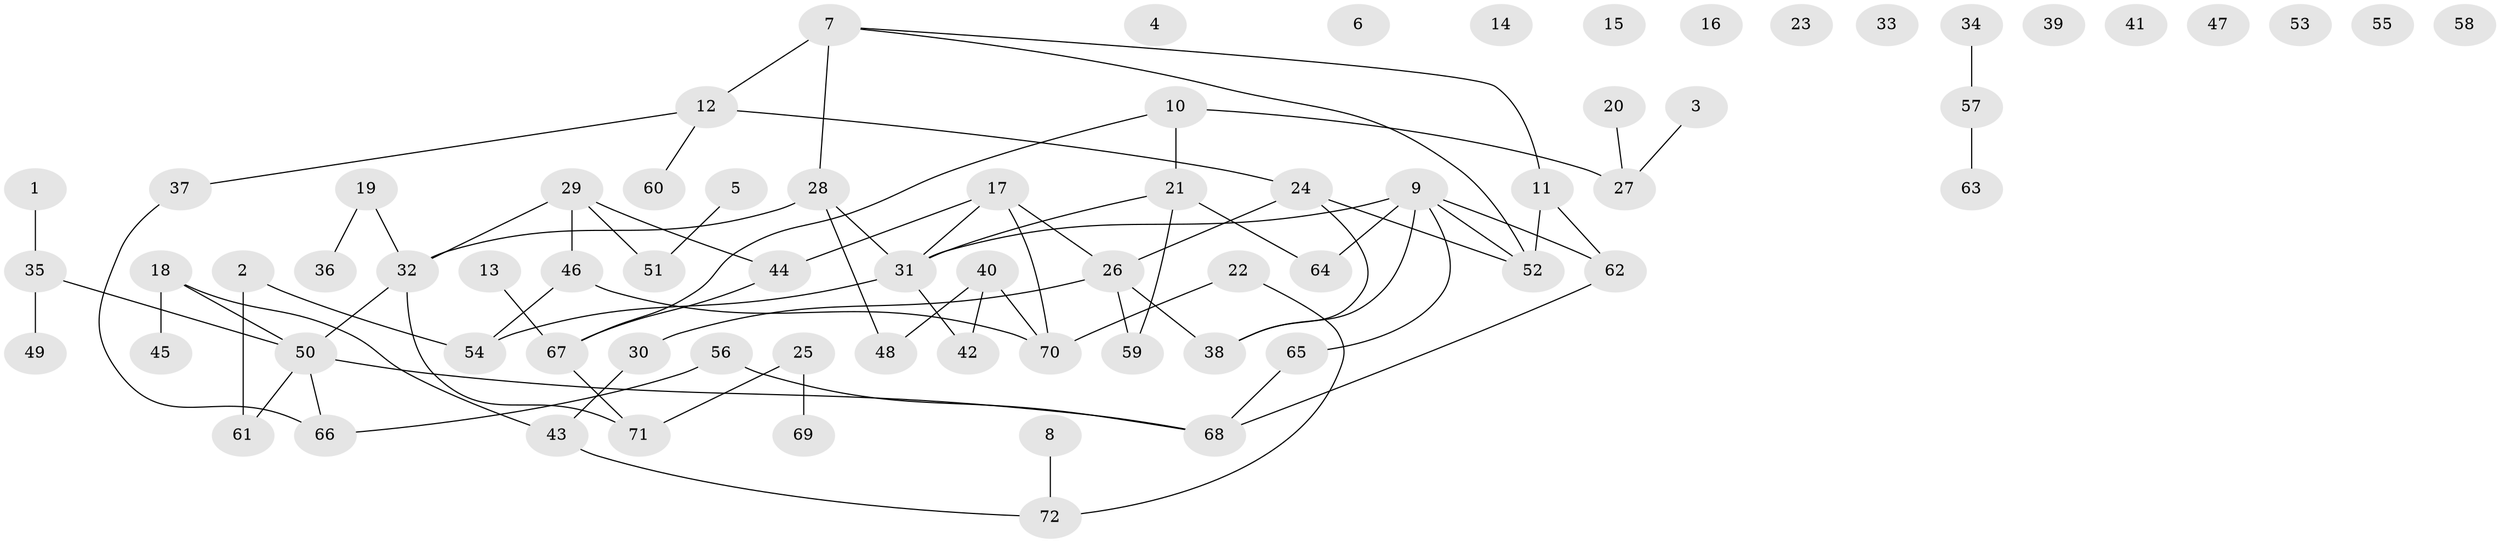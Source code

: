 // coarse degree distribution, {2: 0.19607843137254902, 3: 0.17647058823529413, 0: 0.2549019607843137, 1: 0.1568627450980392, 4: 0.0784313725490196, 7: 0.0196078431372549, 5: 0.0392156862745098, 6: 0.058823529411764705, 8: 0.0196078431372549}
// Generated by graph-tools (version 1.1) at 2025/23/03/03/25 07:23:29]
// undirected, 72 vertices, 80 edges
graph export_dot {
graph [start="1"]
  node [color=gray90,style=filled];
  1;
  2;
  3;
  4;
  5;
  6;
  7;
  8;
  9;
  10;
  11;
  12;
  13;
  14;
  15;
  16;
  17;
  18;
  19;
  20;
  21;
  22;
  23;
  24;
  25;
  26;
  27;
  28;
  29;
  30;
  31;
  32;
  33;
  34;
  35;
  36;
  37;
  38;
  39;
  40;
  41;
  42;
  43;
  44;
  45;
  46;
  47;
  48;
  49;
  50;
  51;
  52;
  53;
  54;
  55;
  56;
  57;
  58;
  59;
  60;
  61;
  62;
  63;
  64;
  65;
  66;
  67;
  68;
  69;
  70;
  71;
  72;
  1 -- 35;
  2 -- 54;
  2 -- 61;
  3 -- 27;
  5 -- 51;
  7 -- 11;
  7 -- 12;
  7 -- 28;
  7 -- 52;
  8 -- 72;
  9 -- 31;
  9 -- 38;
  9 -- 52;
  9 -- 62;
  9 -- 64;
  9 -- 65;
  10 -- 21;
  10 -- 27;
  10 -- 67;
  11 -- 52;
  11 -- 62;
  12 -- 24;
  12 -- 37;
  12 -- 60;
  13 -- 67;
  17 -- 26;
  17 -- 31;
  17 -- 44;
  17 -- 70;
  18 -- 43;
  18 -- 45;
  18 -- 50;
  19 -- 32;
  19 -- 36;
  20 -- 27;
  21 -- 31;
  21 -- 59;
  21 -- 64;
  22 -- 70;
  22 -- 72;
  24 -- 26;
  24 -- 38;
  24 -- 52;
  25 -- 69;
  25 -- 71;
  26 -- 30;
  26 -- 38;
  26 -- 59;
  28 -- 31;
  28 -- 32;
  28 -- 48;
  29 -- 32;
  29 -- 44;
  29 -- 46;
  29 -- 51;
  30 -- 43;
  31 -- 42;
  31 -- 54;
  32 -- 50;
  32 -- 71;
  34 -- 57;
  35 -- 49;
  35 -- 50;
  37 -- 66;
  40 -- 42;
  40 -- 48;
  40 -- 70;
  43 -- 72;
  44 -- 67;
  46 -- 54;
  46 -- 70;
  50 -- 61;
  50 -- 66;
  50 -- 68;
  56 -- 66;
  56 -- 68;
  57 -- 63;
  62 -- 68;
  65 -- 68;
  67 -- 71;
}
